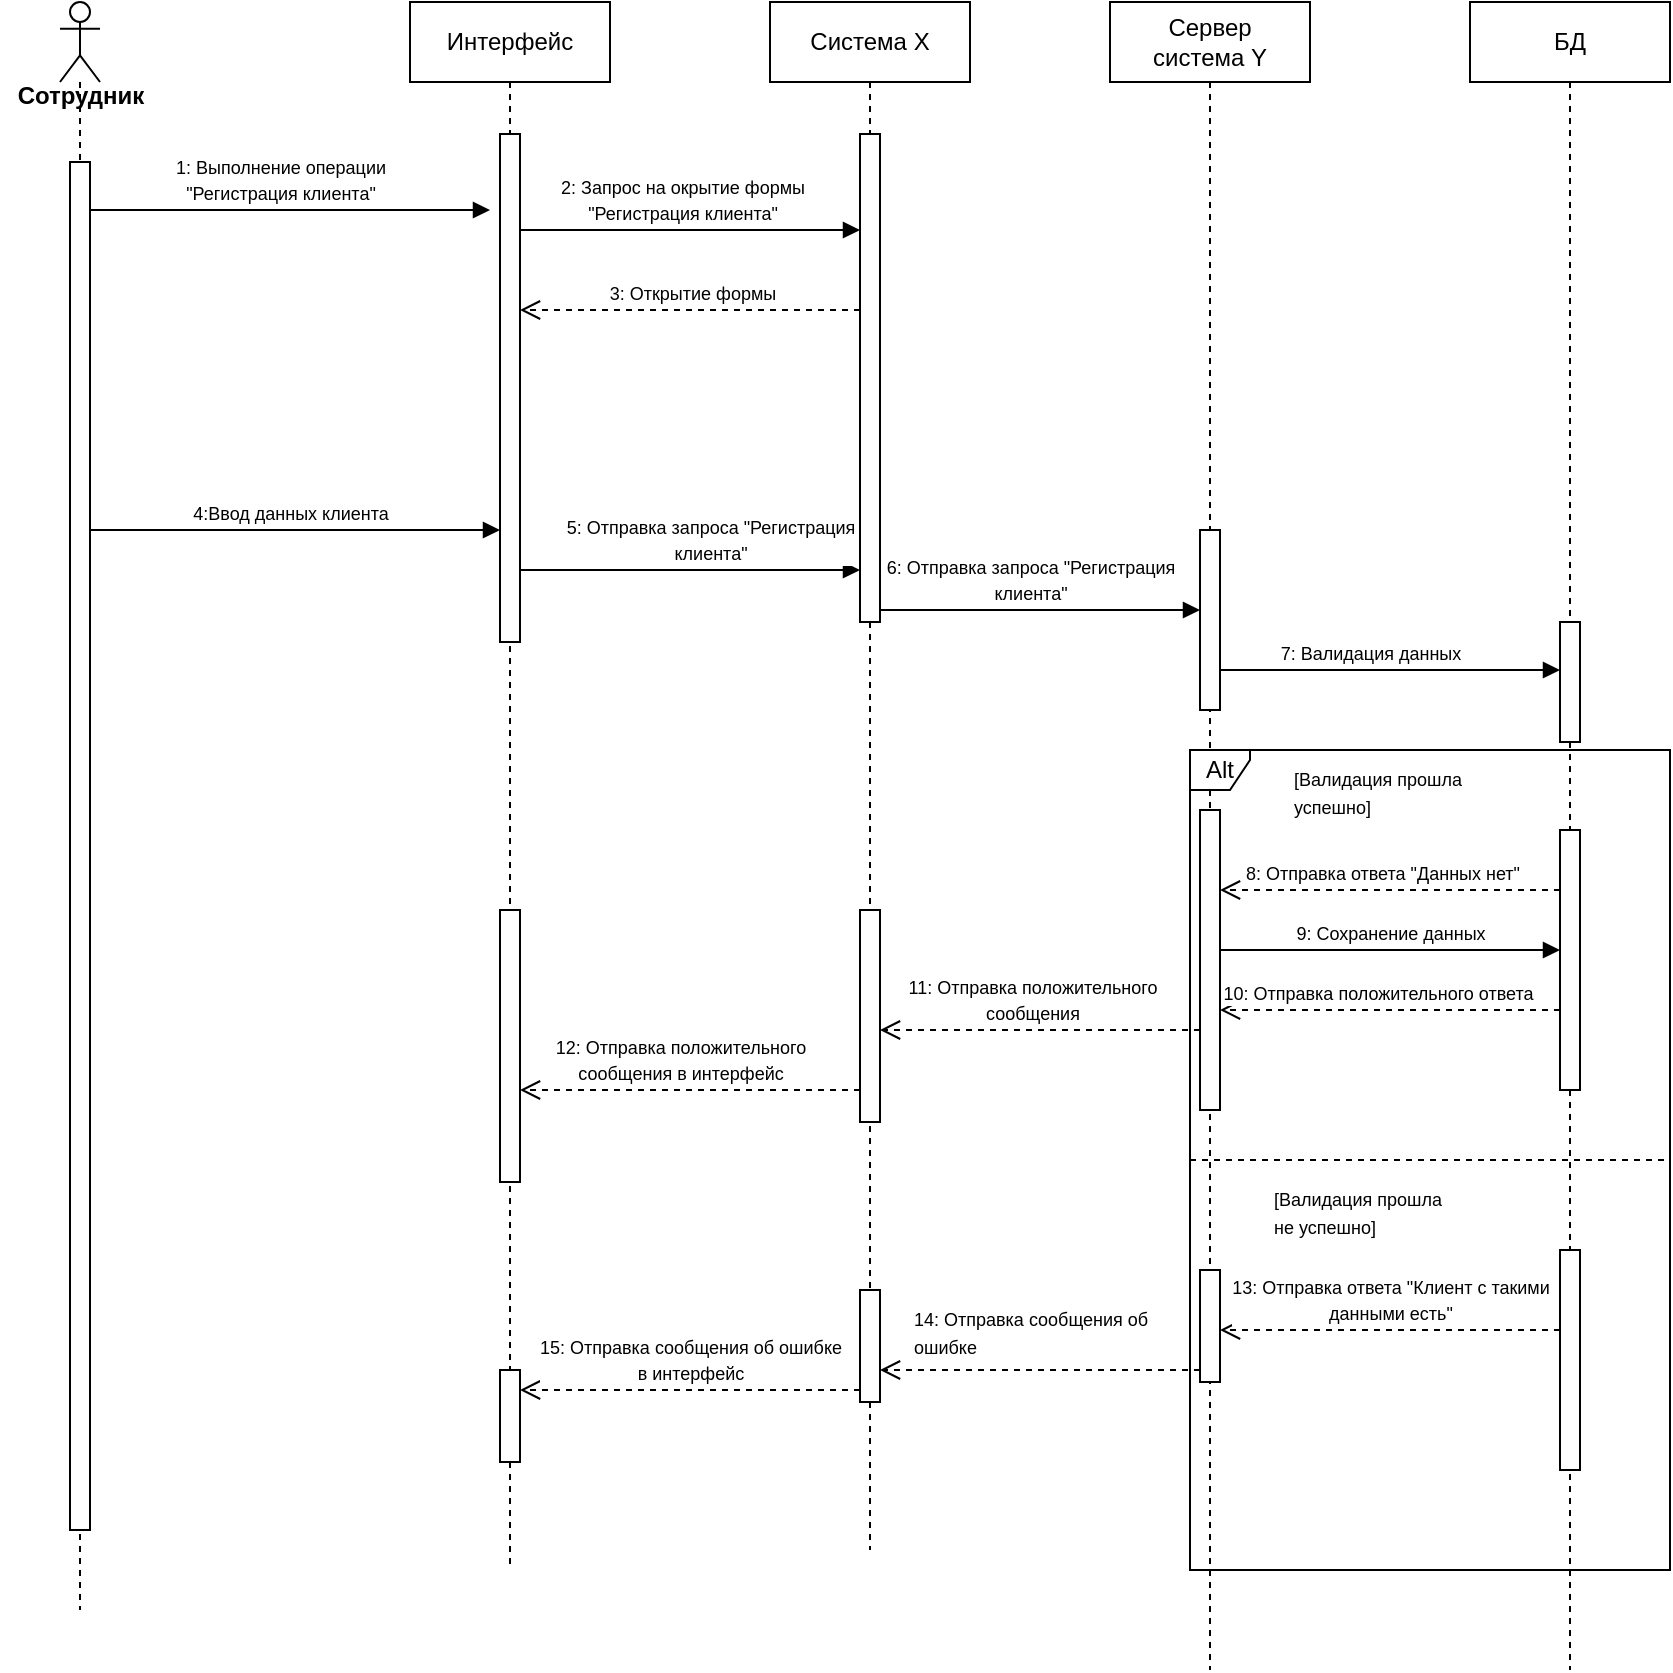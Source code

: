 <mxfile version="21.2.9" type="device">
  <diagram id="-NXmI7Wv_sdBQDqE17hC" name="Page-2">
    <mxGraphModel dx="2537" dy="845" grid="1" gridSize="10" guides="1" tooltips="1" connect="1" arrows="1" fold="1" page="1" pageScale="1" pageWidth="850" pageHeight="1100" math="0" shadow="0">
      <root>
        <mxCell id="0" />
        <mxCell id="1" parent="0" />
        <mxCell id="QRJg1duBVctbzzN5eANS-1" value="" style="shape=umlLifeline;perimeter=lifelinePerimeter;whiteSpace=wrap;html=1;container=1;dropTarget=0;collapsible=0;recursiveResize=0;outlineConnect=0;portConstraint=eastwest;newEdgeStyle={&quot;edgeStyle&quot;:&quot;elbowEdgeStyle&quot;,&quot;elbow&quot;:&quot;vertical&quot;,&quot;curved&quot;:0,&quot;rounded&quot;:0};participant=umlActor;" parent="1" vertex="1">
          <mxGeometry x="-15" y="16" width="20" height="804" as="geometry" />
        </mxCell>
        <mxCell id="ODjSJZg0g-i-pk7uRBc_-1" value="Сотрудник" style="text;align=center;fontStyle=1;verticalAlign=middle;spacingLeft=3;spacingRight=3;strokeColor=none;rotatable=0;points=[[0,0.5],[1,0.5]];portConstraint=eastwest;html=1;" parent="1" vertex="1">
          <mxGeometry x="-45" y="50" width="80" height="26" as="geometry" />
        </mxCell>
        <mxCell id="k0yB-UVR4E2PltJqJaCU-1" value="Интерфейс" style="shape=umlLifeline;perimeter=lifelinePerimeter;whiteSpace=wrap;html=1;container=1;dropTarget=0;collapsible=0;recursiveResize=0;outlineConnect=0;portConstraint=eastwest;newEdgeStyle={&quot;edgeStyle&quot;:&quot;elbowEdgeStyle&quot;,&quot;elbow&quot;:&quot;vertical&quot;,&quot;curved&quot;:0,&quot;rounded&quot;:0};" parent="1" vertex="1">
          <mxGeometry x="160" y="16" width="100" height="784" as="geometry" />
        </mxCell>
        <mxCell id="k0yB-UVR4E2PltJqJaCU-2" value="" style="html=1;points=[];perimeter=orthogonalPerimeter;outlineConnect=0;targetShapes=umlLifeline;portConstraint=eastwest;newEdgeStyle={&quot;edgeStyle&quot;:&quot;elbowEdgeStyle&quot;,&quot;elbow&quot;:&quot;vertical&quot;,&quot;curved&quot;:0,&quot;rounded&quot;:0};" parent="k0yB-UVR4E2PltJqJaCU-1" vertex="1">
          <mxGeometry x="45" y="66" width="10" height="254" as="geometry" />
        </mxCell>
        <mxCell id="8wjSeC93D_TFEQf0fsNh-21" value="" style="html=1;points=[];perimeter=orthogonalPerimeter;outlineConnect=0;targetShapes=umlLifeline;portConstraint=eastwest;newEdgeStyle={&quot;edgeStyle&quot;:&quot;elbowEdgeStyle&quot;,&quot;elbow&quot;:&quot;vertical&quot;,&quot;curved&quot;:0,&quot;rounded&quot;:0};" parent="k0yB-UVR4E2PltJqJaCU-1" vertex="1">
          <mxGeometry x="45" y="454" width="10" height="136" as="geometry" />
        </mxCell>
        <mxCell id="8wjSeC93D_TFEQf0fsNh-33" value="" style="html=1;points=[];perimeter=orthogonalPerimeter;outlineConnect=0;targetShapes=umlLifeline;portConstraint=eastwest;newEdgeStyle={&quot;edgeStyle&quot;:&quot;elbowEdgeStyle&quot;,&quot;elbow&quot;:&quot;vertical&quot;,&quot;curved&quot;:0,&quot;rounded&quot;:0};" parent="k0yB-UVR4E2PltJqJaCU-1" vertex="1">
          <mxGeometry x="45" y="684" width="10" height="46" as="geometry" />
        </mxCell>
        <mxCell id="k0yB-UVR4E2PltJqJaCU-4" value="Система X" style="shape=umlLifeline;perimeter=lifelinePerimeter;whiteSpace=wrap;html=1;container=1;dropTarget=0;collapsible=0;recursiveResize=0;outlineConnect=0;portConstraint=eastwest;newEdgeStyle={&quot;edgeStyle&quot;:&quot;elbowEdgeStyle&quot;,&quot;elbow&quot;:&quot;vertical&quot;,&quot;curved&quot;:0,&quot;rounded&quot;:0};" parent="1" vertex="1">
          <mxGeometry x="340" y="16" width="100" height="774" as="geometry" />
        </mxCell>
        <mxCell id="k0yB-UVR4E2PltJqJaCU-5" value="" style="html=1;points=[];perimeter=orthogonalPerimeter;outlineConnect=0;targetShapes=umlLifeline;portConstraint=eastwest;newEdgeStyle={&quot;edgeStyle&quot;:&quot;elbowEdgeStyle&quot;,&quot;elbow&quot;:&quot;vertical&quot;,&quot;curved&quot;:0,&quot;rounded&quot;:0};" parent="k0yB-UVR4E2PltJqJaCU-4" vertex="1">
          <mxGeometry x="45" y="66" width="10" height="244" as="geometry" />
        </mxCell>
        <mxCell id="8wjSeC93D_TFEQf0fsNh-19" value="" style="html=1;points=[];perimeter=orthogonalPerimeter;outlineConnect=0;targetShapes=umlLifeline;portConstraint=eastwest;newEdgeStyle={&quot;edgeStyle&quot;:&quot;elbowEdgeStyle&quot;,&quot;elbow&quot;:&quot;vertical&quot;,&quot;curved&quot;:0,&quot;rounded&quot;:0};" parent="k0yB-UVR4E2PltJqJaCU-4" vertex="1">
          <mxGeometry x="45" y="454" width="10" height="106" as="geometry" />
        </mxCell>
        <mxCell id="8wjSeC93D_TFEQf0fsNh-28" value="" style="html=1;points=[];perimeter=orthogonalPerimeter;outlineConnect=0;targetShapes=umlLifeline;portConstraint=eastwest;newEdgeStyle={&quot;edgeStyle&quot;:&quot;elbowEdgeStyle&quot;,&quot;elbow&quot;:&quot;vertical&quot;,&quot;curved&quot;:0,&quot;rounded&quot;:0};" parent="k0yB-UVR4E2PltJqJaCU-4" vertex="1">
          <mxGeometry x="45" y="644" width="10" height="56" as="geometry" />
        </mxCell>
        <mxCell id="k0yB-UVR4E2PltJqJaCU-7" value="Сервер&lt;br&gt;система Y" style="shape=umlLifeline;perimeter=lifelinePerimeter;whiteSpace=wrap;html=1;container=1;dropTarget=0;collapsible=0;recursiveResize=0;outlineConnect=0;portConstraint=eastwest;newEdgeStyle={&quot;edgeStyle&quot;:&quot;elbowEdgeStyle&quot;,&quot;elbow&quot;:&quot;vertical&quot;,&quot;curved&quot;:0,&quot;rounded&quot;:0};" parent="1" vertex="1">
          <mxGeometry x="510" y="16" width="100" height="834" as="geometry" />
        </mxCell>
        <mxCell id="k0yB-UVR4E2PltJqJaCU-9" value="" style="html=1;points=[];perimeter=orthogonalPerimeter;outlineConnect=0;targetShapes=umlLifeline;portConstraint=eastwest;newEdgeStyle={&quot;edgeStyle&quot;:&quot;elbowEdgeStyle&quot;,&quot;elbow&quot;:&quot;vertical&quot;,&quot;curved&quot;:0,&quot;rounded&quot;:0};" parent="k0yB-UVR4E2PltJqJaCU-7" vertex="1">
          <mxGeometry x="45" y="264" width="10" height="90" as="geometry" />
        </mxCell>
        <mxCell id="8wjSeC93D_TFEQf0fsNh-14" value="" style="html=1;points=[];perimeter=orthogonalPerimeter;outlineConnect=0;targetShapes=umlLifeline;portConstraint=eastwest;newEdgeStyle={&quot;edgeStyle&quot;:&quot;elbowEdgeStyle&quot;,&quot;elbow&quot;:&quot;vertical&quot;,&quot;curved&quot;:0,&quot;rounded&quot;:0};" parent="k0yB-UVR4E2PltJqJaCU-7" vertex="1">
          <mxGeometry x="45" y="404" width="10" height="150" as="geometry" />
        </mxCell>
        <mxCell id="8wjSeC93D_TFEQf0fsNh-15" value="" style="html=1;points=[];perimeter=orthogonalPerimeter;outlineConnect=0;targetShapes=umlLifeline;portConstraint=eastwest;newEdgeStyle={&quot;edgeStyle&quot;:&quot;elbowEdgeStyle&quot;,&quot;elbow&quot;:&quot;vertical&quot;,&quot;curved&quot;:0,&quot;rounded&quot;:0};" parent="k0yB-UVR4E2PltJqJaCU-7" vertex="1">
          <mxGeometry x="45" y="634" width="10" height="56" as="geometry" />
        </mxCell>
        <mxCell id="k0yB-UVR4E2PltJqJaCU-10" value="БД" style="shape=umlLifeline;perimeter=lifelinePerimeter;whiteSpace=wrap;html=1;container=1;dropTarget=0;collapsible=0;recursiveResize=0;outlineConnect=0;portConstraint=eastwest;newEdgeStyle={&quot;edgeStyle&quot;:&quot;elbowEdgeStyle&quot;,&quot;elbow&quot;:&quot;vertical&quot;,&quot;curved&quot;:0,&quot;rounded&quot;:0};" parent="1" vertex="1">
          <mxGeometry x="690" y="16" width="100" height="834" as="geometry" />
        </mxCell>
        <mxCell id="k0yB-UVR4E2PltJqJaCU-12" value="" style="html=1;points=[];perimeter=orthogonalPerimeter;outlineConnect=0;targetShapes=umlLifeline;portConstraint=eastwest;newEdgeStyle={&quot;edgeStyle&quot;:&quot;elbowEdgeStyle&quot;,&quot;elbow&quot;:&quot;vertical&quot;,&quot;curved&quot;:0,&quot;rounded&quot;:0};" parent="k0yB-UVR4E2PltJqJaCU-10" vertex="1">
          <mxGeometry x="45" y="310" width="10" height="60" as="geometry" />
        </mxCell>
        <mxCell id="8wjSeC93D_TFEQf0fsNh-8" value="" style="html=1;points=[];perimeter=orthogonalPerimeter;outlineConnect=0;targetShapes=umlLifeline;portConstraint=eastwest;newEdgeStyle={&quot;edgeStyle&quot;:&quot;elbowEdgeStyle&quot;,&quot;elbow&quot;:&quot;vertical&quot;,&quot;curved&quot;:0,&quot;rounded&quot;:0};" parent="k0yB-UVR4E2PltJqJaCU-10" vertex="1">
          <mxGeometry x="45" y="624" width="10" height="110" as="geometry" />
        </mxCell>
        <mxCell id="ORBro8uWiHtevkY24l4x-1" value="&lt;font style=&quot;font-size: 9px;&quot;&gt;3: Открытие формы &lt;br&gt;&lt;/font&gt;" style="html=1;verticalAlign=bottom;endArrow=open;dashed=1;endSize=8;edgeStyle=elbowEdgeStyle;elbow=vertical;curved=0;rounded=0;" parent="1" source="k0yB-UVR4E2PltJqJaCU-5" target="k0yB-UVR4E2PltJqJaCU-2" edge="1">
          <mxGeometry x="-0.003" relative="1" as="geometry">
            <mxPoint x="380" y="120" as="sourcePoint" />
            <mxPoint x="220" y="120" as="targetPoint" />
            <Array as="points">
              <mxPoint x="310" y="170" />
              <mxPoint x="270" y="160" />
              <mxPoint x="260" y="140" />
              <mxPoint x="345" y="120" />
              <mxPoint x="335" y="130" />
              <mxPoint x="355" y="140" />
            </Array>
            <mxPoint as="offset" />
          </mxGeometry>
        </mxCell>
        <mxCell id="Rq0KjJXhQ3W13WXZxtJH-1" value="&lt;font style=&quot;font-size: 9px;&quot;&gt;4:Ввод данных клиента&lt;/font&gt;" style="html=1;verticalAlign=bottom;endArrow=block;edgeStyle=elbowEdgeStyle;elbow=vertical;curved=0;rounded=0;" parent="1" source="k0yB-UVR4E2PltJqJaCU-13" target="k0yB-UVR4E2PltJqJaCU-2" edge="1">
          <mxGeometry x="-0.024" width="80" relative="1" as="geometry">
            <mxPoint x="30" y="190" as="sourcePoint" />
            <mxPoint x="200" y="200" as="targetPoint" />
            <Array as="points">
              <mxPoint x="110" y="280" />
              <mxPoint x="170" y="270" />
              <mxPoint x="100" y="250" />
              <mxPoint x="150" y="210" />
              <mxPoint x="40" y="190" />
            </Array>
            <mxPoint as="offset" />
          </mxGeometry>
        </mxCell>
        <mxCell id="8wjSeC93D_TFEQf0fsNh-4" value="&lt;font style=&quot;font-size: 9px;&quot;&gt;5: Отправка запроса &quot;Регистрация&lt;br&gt;клиента&quot;&lt;br&gt;&lt;/font&gt;" style="html=1;verticalAlign=bottom;endArrow=block;edgeStyle=elbowEdgeStyle;elbow=vertical;curved=0;rounded=0;" parent="1" source="k0yB-UVR4E2PltJqJaCU-2" target="k0yB-UVR4E2PltJqJaCU-5" edge="1">
          <mxGeometry x="0.116" width="80" relative="1" as="geometry">
            <mxPoint x="220" y="530" as="sourcePoint" />
            <mxPoint x="380" y="530" as="targetPoint" />
            <Array as="points">
              <mxPoint x="290" y="300" />
              <mxPoint x="300" y="530" />
              <mxPoint x="280" y="540" />
              <mxPoint x="370" y="550" />
              <mxPoint x="290" y="550" />
              <mxPoint x="200" y="560" />
            </Array>
            <mxPoint as="offset" />
          </mxGeometry>
        </mxCell>
        <mxCell id="8wjSeC93D_TFEQf0fsNh-5" value="&lt;font style=&quot;font-size: 9px;&quot;&gt;6: Отправка запроса &quot;Регистрация&lt;br&gt;клиента&quot;&lt;br&gt;&lt;/font&gt;" style="html=1;verticalAlign=bottom;endArrow=block;edgeStyle=elbowEdgeStyle;elbow=vertical;curved=0;rounded=0;" parent="1" source="k0yB-UVR4E2PltJqJaCU-5" target="k0yB-UVR4E2PltJqJaCU-9" edge="1">
          <mxGeometry x="-0.062" width="80" relative="1" as="geometry">
            <mxPoint x="400" y="590" as="sourcePoint" />
            <mxPoint x="520" y="590" as="targetPoint" />
            <Array as="points">
              <mxPoint x="500" y="320" />
              <mxPoint x="420" y="600" />
              <mxPoint x="510" y="610" />
              <mxPoint x="430" y="610" />
              <mxPoint x="340" y="620" />
            </Array>
            <mxPoint as="offset" />
          </mxGeometry>
        </mxCell>
        <mxCell id="8wjSeC93D_TFEQf0fsNh-6" value="&lt;font style=&quot;font-size: 9px;&quot;&gt;7: Валидация данных&lt;br&gt;&lt;/font&gt;" style="html=1;verticalAlign=bottom;endArrow=block;edgeStyle=elbowEdgeStyle;elbow=vertical;curved=0;rounded=0;" parent="1" source="k0yB-UVR4E2PltJqJaCU-9" target="k0yB-UVR4E2PltJqJaCU-12" edge="1">
          <mxGeometry x="-0.118" width="80" relative="1" as="geometry">
            <mxPoint x="580" y="620" as="sourcePoint" />
            <mxPoint x="720" y="620" as="targetPoint" />
            <Array as="points">
              <mxPoint x="670" y="350" />
              <mxPoint x="605" y="620" />
              <mxPoint x="585" y="630" />
              <mxPoint x="675" y="640" />
              <mxPoint x="595" y="640" />
              <mxPoint x="505" y="650" />
            </Array>
            <mxPoint as="offset" />
          </mxGeometry>
        </mxCell>
        <mxCell id="8wjSeC93D_TFEQf0fsNh-9" value="Alt" style="shape=umlFrame;whiteSpace=wrap;html=1;pointerEvents=0;recursiveResize=0;container=1;collapsible=0;width=30;height=20;" parent="1" vertex="1">
          <mxGeometry x="550" y="390" width="240" height="410" as="geometry" />
        </mxCell>
        <mxCell id="8wjSeC93D_TFEQf0fsNh-10" value="&lt;font style=&quot;font-size: 9px;&quot;&gt;[Валидация прошла&lt;br&gt;успешно]&lt;/font&gt;" style="text;html=1;" parent="8wjSeC93D_TFEQf0fsNh-9" vertex="1">
          <mxGeometry width="100" height="20" relative="1" as="geometry">
            <mxPoint x="50" as="offset" />
          </mxGeometry>
        </mxCell>
        <mxCell id="8wjSeC93D_TFEQf0fsNh-11" value="" style="line;strokeWidth=1;dashed=1;labelPosition=center;verticalLabelPosition=bottom;align=left;verticalAlign=top;spacingLeft=20;spacingTop=15;html=1;whiteSpace=wrap;" parent="8wjSeC93D_TFEQf0fsNh-9" vertex="1">
          <mxGeometry y="120" width="240" height="170" as="geometry" />
        </mxCell>
        <mxCell id="8wjSeC93D_TFEQf0fsNh-12" value="&lt;font style=&quot;font-size: 9px;&quot;&gt;[&lt;/font&gt;&lt;font style=&quot;font-size: 9px;&quot;&gt;Валидация прошла&lt;br&gt;не успешно&lt;/font&gt;&lt;font style=&quot;font-size: 9px;&quot;&gt;]&lt;/font&gt;" style="text;whiteSpace=wrap;html=1;" parent="8wjSeC93D_TFEQf0fsNh-9" vertex="1">
          <mxGeometry x="40" y="210" width="120" height="50" as="geometry" />
        </mxCell>
        <mxCell id="8wjSeC93D_TFEQf0fsNh-7" value="" style="html=1;points=[];perimeter=orthogonalPerimeter;outlineConnect=0;targetShapes=umlLifeline;portConstraint=eastwest;newEdgeStyle={&quot;edgeStyle&quot;:&quot;elbowEdgeStyle&quot;,&quot;elbow&quot;:&quot;vertical&quot;,&quot;curved&quot;:0,&quot;rounded&quot;:0};" parent="8wjSeC93D_TFEQf0fsNh-9" vertex="1">
          <mxGeometry x="185" y="40" width="10" height="130" as="geometry" />
        </mxCell>
        <mxCell id="8wjSeC93D_TFEQf0fsNh-17" value="&lt;font style=&quot;font-size: 9px;&quot;&gt;10: Отправка положительного ответа&amp;nbsp; &lt;/font&gt;" style="html=1;verticalAlign=bottom;endArrow=open;dashed=1;endSize=8;edgeStyle=elbowEdgeStyle;elbow=vertical;curved=0;rounded=0;" parent="1" source="8wjSeC93D_TFEQf0fsNh-7" target="8wjSeC93D_TFEQf0fsNh-14" edge="1">
          <mxGeometry x="0.056" relative="1" as="geometry">
            <mxPoint x="680" y="740" as="sourcePoint" />
            <mxPoint x="590" y="520" as="targetPoint" />
            <Array as="points">
              <mxPoint x="680" y="520" />
              <mxPoint x="617.5" y="739.52" />
              <mxPoint x="607.5" y="749.52" />
              <mxPoint x="627.5" y="759.52" />
            </Array>
            <mxPoint as="offset" />
          </mxGeometry>
        </mxCell>
        <mxCell id="8wjSeC93D_TFEQf0fsNh-16" value="&lt;font style=&quot;font-size: 9px;&quot;&gt;13: Отправка ответа &quot;Клиент с такими &lt;br&gt;данными есть&quot; &lt;/font&gt;" style="html=1;verticalAlign=bottom;endArrow=open;dashed=1;endSize=8;edgeStyle=elbowEdgeStyle;elbow=vertical;curved=0;rounded=0;" parent="1" source="8wjSeC93D_TFEQf0fsNh-8" target="8wjSeC93D_TFEQf0fsNh-15" edge="1">
          <mxGeometry relative="1" as="geometry">
            <mxPoint x="775" y="930.48" as="sourcePoint" />
            <mxPoint x="560" y="930.48" as="targetPoint" />
            <Array as="points">
              <mxPoint x="640" y="680" />
              <mxPoint x="647.5" y="940" />
              <mxPoint x="667.5" y="950" />
            </Array>
            <mxPoint as="offset" />
          </mxGeometry>
        </mxCell>
        <mxCell id="8wjSeC93D_TFEQf0fsNh-20" value="&lt;font style=&quot;font-size: 9px;&quot;&gt;11: Отправка положительного &lt;br&gt;сообщения &lt;/font&gt;" style="html=1;verticalAlign=bottom;endArrow=open;dashed=1;endSize=8;edgeStyle=elbowEdgeStyle;elbow=vertical;curved=0;rounded=0;" parent="1" source="8wjSeC93D_TFEQf0fsNh-14" target="8wjSeC93D_TFEQf0fsNh-19" edge="1">
          <mxGeometry x="0.056" relative="1" as="geometry">
            <mxPoint x="550" y="750" as="sourcePoint" />
            <mxPoint x="400" y="750" as="targetPoint" />
            <Array as="points">
              <mxPoint x="490" y="530" />
              <mxPoint x="500" y="500" />
              <mxPoint x="465" y="750" />
              <mxPoint x="462.5" y="740" />
              <mxPoint x="452.5" y="750" />
              <mxPoint x="472.5" y="760" />
            </Array>
            <mxPoint as="offset" />
          </mxGeometry>
        </mxCell>
        <mxCell id="8wjSeC93D_TFEQf0fsNh-22" value="&lt;font style=&quot;font-size: 9px;&quot;&gt;12: Отправка положительного &lt;br&gt;сообщения в интерфейс&lt;br&gt;&lt;/font&gt;" style="html=1;verticalAlign=bottom;endArrow=open;dashed=1;endSize=8;edgeStyle=elbowEdgeStyle;elbow=vertical;curved=0;rounded=0;" parent="1" source="8wjSeC93D_TFEQf0fsNh-19" target="8wjSeC93D_TFEQf0fsNh-21" edge="1">
          <mxGeometry x="0.056" relative="1" as="geometry">
            <mxPoint x="380" y="740" as="sourcePoint" />
            <mxPoint x="220" y="740" as="targetPoint" />
            <Array as="points">
              <mxPoint x="320" y="560" />
              <mxPoint x="287.5" y="730" />
              <mxPoint x="277.5" y="740" />
              <mxPoint x="297.5" y="750" />
            </Array>
            <mxPoint as="offset" />
          </mxGeometry>
        </mxCell>
        <mxCell id="8wjSeC93D_TFEQf0fsNh-29" value="" style="html=1;verticalAlign=bottom;endArrow=open;dashed=1;endSize=8;edgeStyle=elbowEdgeStyle;elbow=vertical;curved=0;rounded=0;" parent="1" source="8wjSeC93D_TFEQf0fsNh-15" target="8wjSeC93D_TFEQf0fsNh-28" edge="1">
          <mxGeometry x="0.27" y="-20" relative="1" as="geometry">
            <mxPoint x="550" y="700" as="sourcePoint" />
            <mxPoint x="400" y="960" as="targetPoint" />
            <Array as="points">
              <mxPoint x="490" y="700" />
              <mxPoint x="545" y="960" />
              <mxPoint x="490" y="969.66" />
              <mxPoint x="510" y="979.66" />
            </Array>
            <mxPoint as="offset" />
          </mxGeometry>
        </mxCell>
        <mxCell id="8wjSeC93D_TFEQf0fsNh-32" value="&lt;font style=&quot;font-size: 9px;&quot;&gt;14: Отправка сообщения об ошибке&amp;nbsp;&lt;/font&gt;" style="text;whiteSpace=wrap;html=1;" parent="1" vertex="1">
          <mxGeometry x="410" y="660" width="140" height="30" as="geometry" />
        </mxCell>
        <mxCell id="8wjSeC93D_TFEQf0fsNh-37" value="&lt;div&gt;&lt;font style=&quot;font-size: 9px;&quot;&gt;15: Отправка сообщения об ошибке&lt;/font&gt;&lt;/div&gt;&lt;div&gt;&lt;font style=&quot;font-size: 9px;&quot;&gt;в интерфейс&lt;br&gt;&lt;/font&gt;&lt;/div&gt;" style="html=1;verticalAlign=bottom;endArrow=open;dashed=1;endSize=8;edgeStyle=elbowEdgeStyle;elbow=vertical;curved=0;rounded=0;" parent="1" source="8wjSeC93D_TFEQf0fsNh-28" target="8wjSeC93D_TFEQf0fsNh-33" edge="1">
          <mxGeometry relative="1" as="geometry">
            <mxPoint x="370" y="990" as="sourcePoint" />
            <mxPoint x="220" y="990" as="targetPoint" />
            <Array as="points">
              <mxPoint x="300" y="710" />
              <mxPoint x="302.5" y="990" />
              <mxPoint x="322.5" y="1000" />
            </Array>
            <mxPoint as="offset" />
          </mxGeometry>
        </mxCell>
        <mxCell id="k0yB-UVR4E2PltJqJaCU-13" value="" style="html=1;points=[];perimeter=orthogonalPerimeter;outlineConnect=0;targetShapes=umlLifeline;portConstraint=eastwest;newEdgeStyle={&quot;edgeStyle&quot;:&quot;elbowEdgeStyle&quot;,&quot;elbow&quot;:&quot;vertical&quot;,&quot;curved&quot;:0,&quot;rounded&quot;:0};" parent="1" vertex="1">
          <mxGeometry x="-10" y="96" width="10" height="684" as="geometry" />
        </mxCell>
        <mxCell id="We-C7hhaawtBZ6z4pr2A-1" value="&lt;font style=&quot;font-size: 9px;&quot;&gt;1: Выполнение операции&lt;br&gt;&quot;Регистрация клиента&quot;&lt;br&gt;&lt;/font&gt;" style="html=1;verticalAlign=bottom;endArrow=block;edgeStyle=elbowEdgeStyle;elbow=vertical;curved=0;rounded=0;" parent="1" edge="1">
          <mxGeometry x="-0.05" width="80" relative="1" as="geometry">
            <mxPoint y="120" as="sourcePoint" />
            <mxPoint x="200" y="120" as="targetPoint" />
            <Array as="points">
              <mxPoint x="135" y="120" />
              <mxPoint x="195" y="140" />
              <mxPoint x="205" y="150" />
            </Array>
            <mxPoint as="offset" />
          </mxGeometry>
        </mxCell>
        <mxCell id="We-C7hhaawtBZ6z4pr2A-2" value="&lt;font style=&quot;font-size: 9px;&quot;&gt;2: Запрос на окрытие формы&lt;br&gt;&quot;Регистрация клиента&quot;&lt;br&gt;&lt;/font&gt;" style="html=1;verticalAlign=bottom;endArrow=block;edgeStyle=elbowEdgeStyle;elbow=vertical;curved=0;rounded=0;" parent="1" source="k0yB-UVR4E2PltJqJaCU-2" target="k0yB-UVR4E2PltJqJaCU-5" edge="1">
          <mxGeometry x="-0.05" width="80" relative="1" as="geometry">
            <mxPoint x="225" y="130" as="sourcePoint" />
            <mxPoint x="425" y="130" as="targetPoint" />
            <Array as="points">
              <mxPoint x="360" y="130" />
              <mxPoint x="420" y="150" />
              <mxPoint x="430" y="160" />
            </Array>
            <mxPoint as="offset" />
          </mxGeometry>
        </mxCell>
        <mxCell id="8wjSeC93D_TFEQf0fsNh-18" value="&lt;font style=&quot;font-size: 9px;&quot;&gt;8: Отправка ответа &lt;/font&gt;&lt;font style=&quot;font-size: 9px;&quot;&gt;&quot;Данных нет&quot;&lt;/font&gt;" style="html=1;verticalAlign=bottom;endArrow=open;dashed=1;endSize=8;edgeStyle=elbowEdgeStyle;elbow=vertical;curved=0;rounded=0;" parent="1" source="8wjSeC93D_TFEQf0fsNh-7" target="8wjSeC93D_TFEQf0fsNh-14" edge="1">
          <mxGeometry x="0.053" relative="1" as="geometry">
            <mxPoint x="705" y="790.48" as="sourcePoint" />
            <mxPoint x="515" y="800" as="targetPoint" />
            <Array as="points">
              <mxPoint x="660" y="460" />
              <mxPoint x="650" y="450" />
              <mxPoint x="640" y="800" />
              <mxPoint x="637.5" y="790" />
              <mxPoint x="627.5" y="800" />
              <mxPoint x="647.5" y="810" />
            </Array>
            <mxPoint as="offset" />
          </mxGeometry>
        </mxCell>
        <mxCell id="8wjSeC93D_TFEQf0fsNh-13" value="&lt;font style=&quot;font-size: 9px;&quot;&gt;9: Сохранение данных&lt;br&gt;&lt;/font&gt;" style="html=1;verticalAlign=bottom;endArrow=block;edgeStyle=elbowEdgeStyle;elbow=vertical;curved=0;rounded=0;" parent="1" source="8wjSeC93D_TFEQf0fsNh-14" target="8wjSeC93D_TFEQf0fsNh-7" edge="1">
          <mxGeometry width="80" relative="1" as="geometry">
            <mxPoint x="515" y="750" as="sourcePoint" />
            <mxPoint x="705" y="750" as="targetPoint" />
            <Array as="points">
              <mxPoint x="680" y="490" />
              <mxPoint x="620" y="770" />
              <mxPoint x="610" y="760" />
              <mxPoint x="590" y="760" />
              <mxPoint x="680" y="770" />
              <mxPoint x="600" y="770" />
              <mxPoint x="510" y="780" />
            </Array>
            <mxPoint as="offset" />
          </mxGeometry>
        </mxCell>
      </root>
    </mxGraphModel>
  </diagram>
</mxfile>

